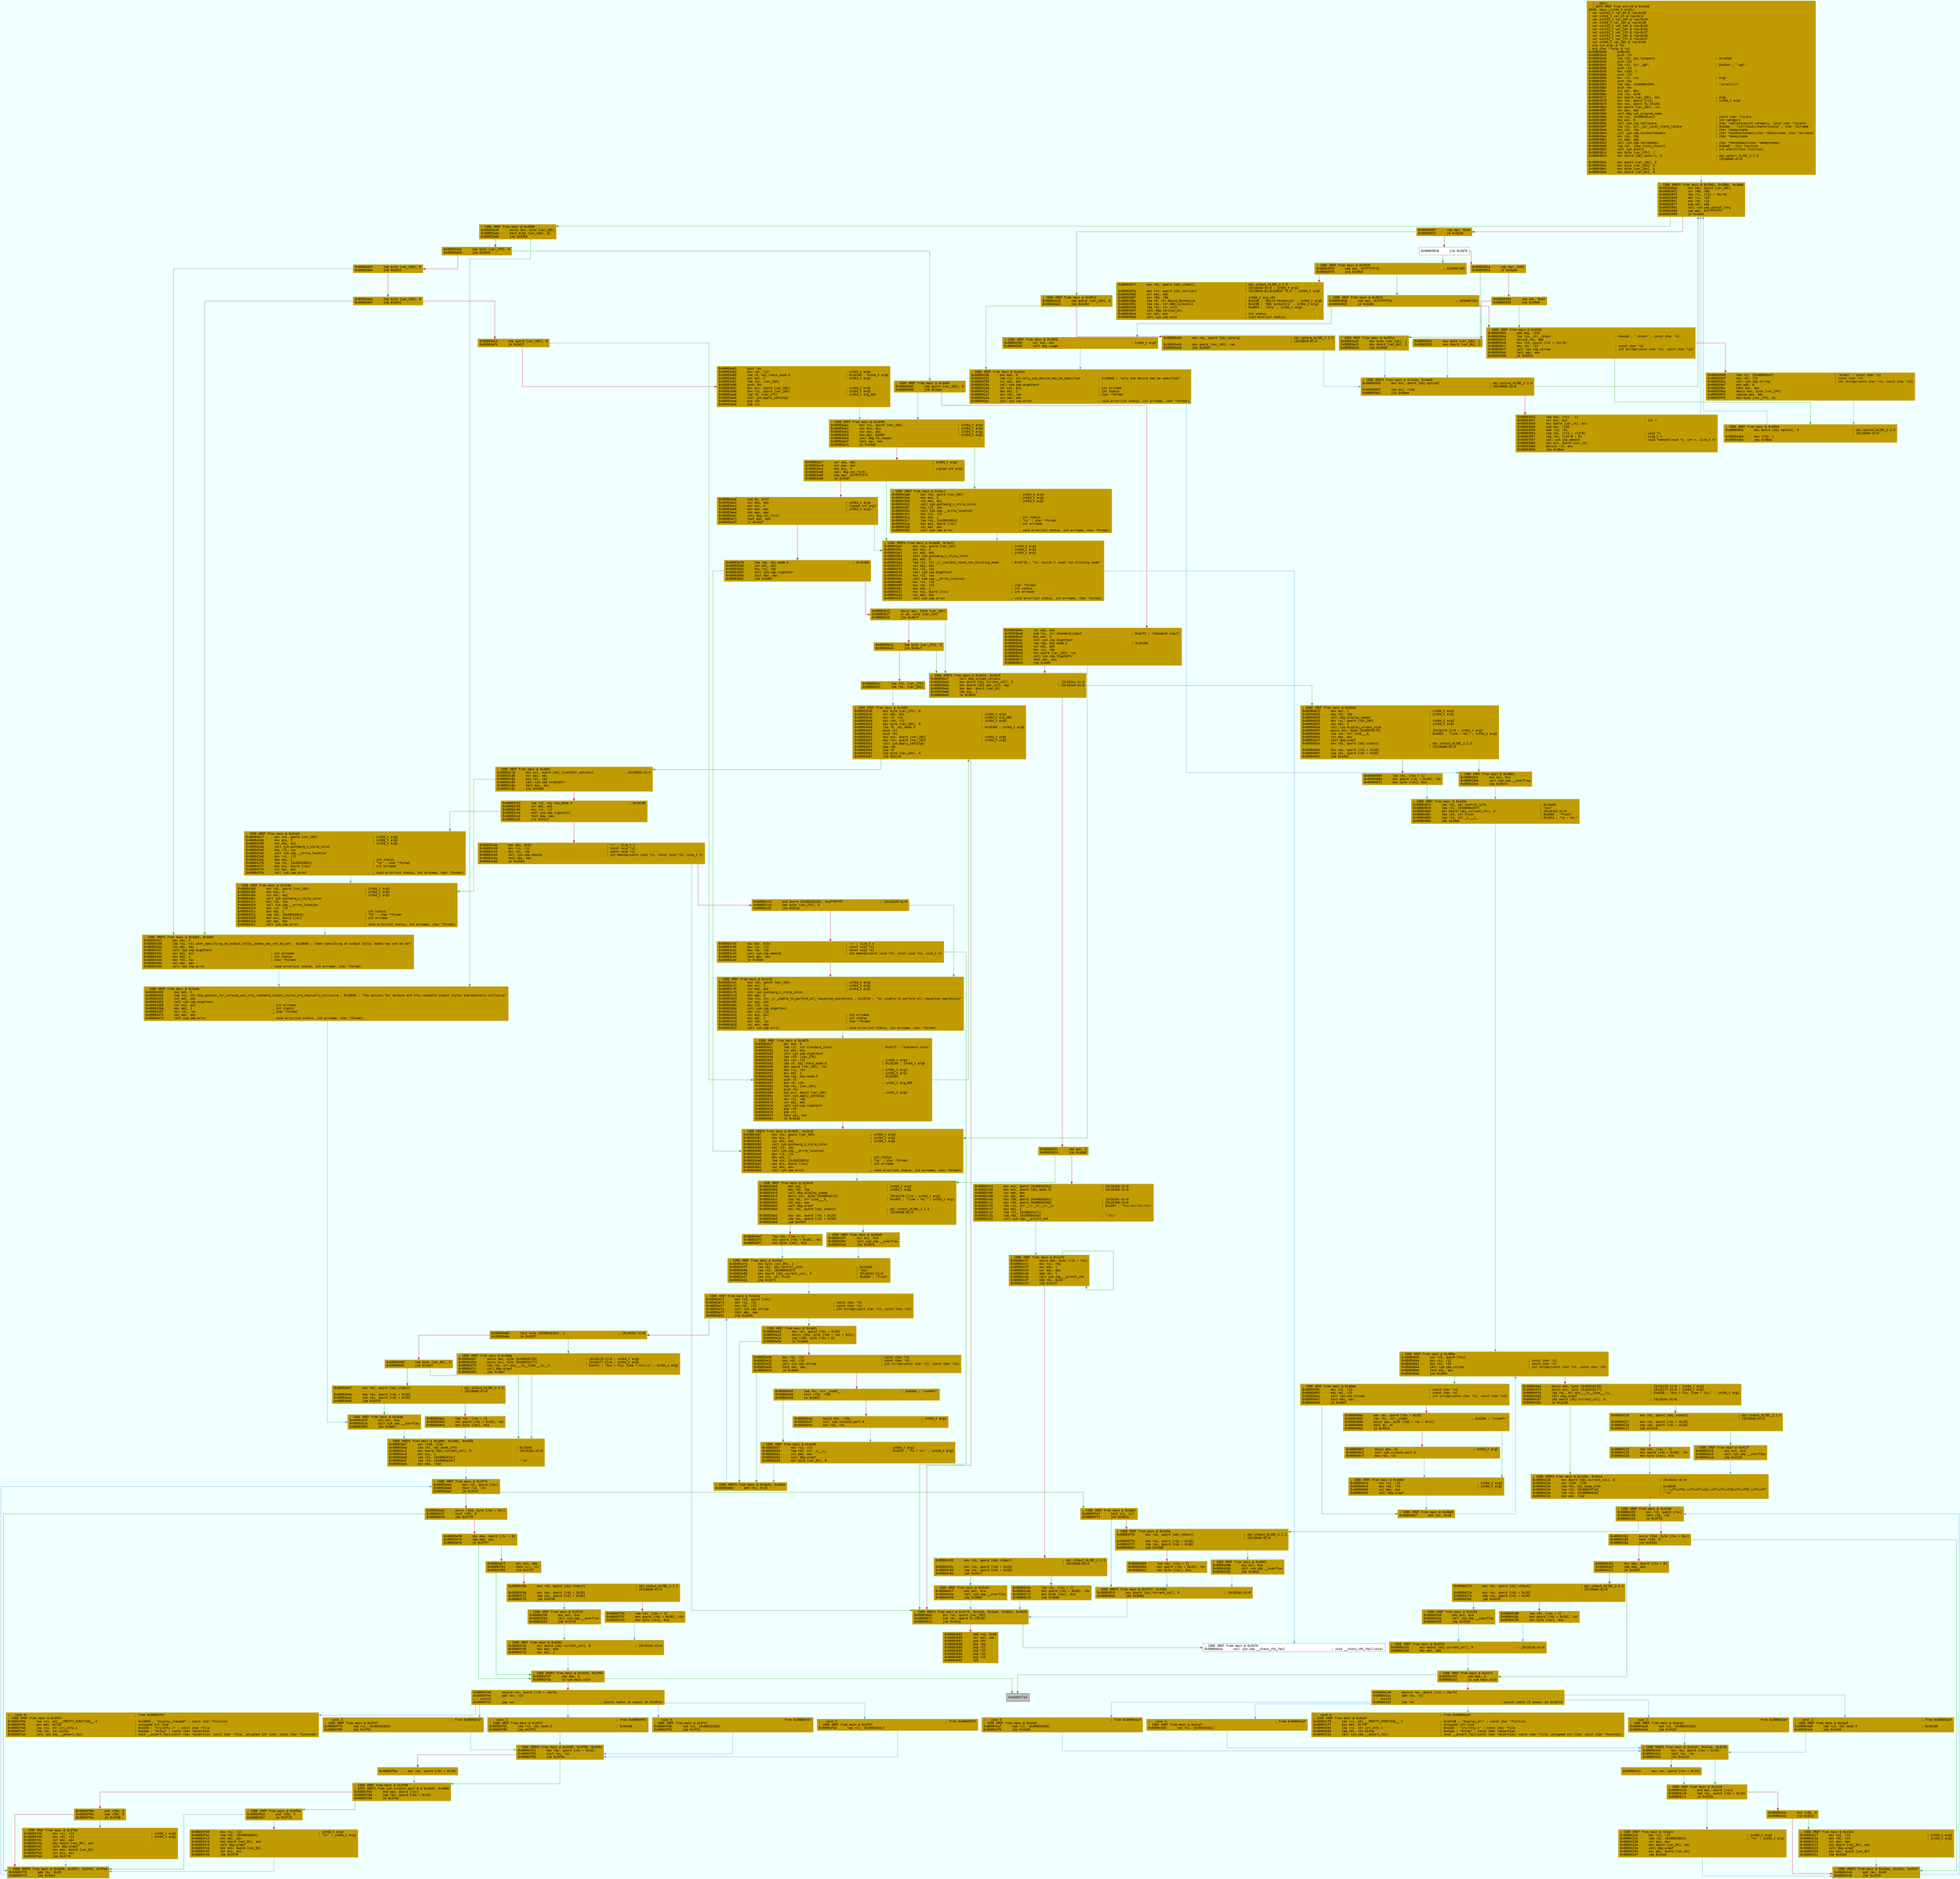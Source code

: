 digraph code {
	graph [bgcolor=azure fontsize=8 fontname="Courier" splines="ortho"];
	node [fillcolor=gray style=filled shape=box];
	edge [arrowhead="normal"];
	"0x00003840" [URL="main/0x00003840", fillcolor="#c19c00",color="#c19c00", fontname="Courier",label="  ;-- main:\l  ; DATA XREF from entry0 @ 0x4448\l3039: main (int64_t arg3);\l; var uint32_t var_8h @ rsp+0x18\l; var int64_t var_ch @ rsp+0x1c\l; var uint32_t var_10h @ rsp+0x20\l; var int64_t var_18h @ rsp+0x28\l; var uint32_t var_1dh @ rsp+0x2d\l; var uint32_t var_1eh @ rsp+0x2e\l; var uint32_t var_1fh @ rsp+0x2f\l; var uint32_t var_26h @ rsp+0x36\l; var uint32_t var_27h @ rsp+0x37\l; var int64_t var_28h @ rsp+0x38\l; arg int argc @ rdi\l; arg char **argv @ rsi\l0x00003840      endbr64\l0x00003844      push r15\l0x00003846      lea r15, obj.longopts                                  ; 0x14da0\l0x0000384d      push r14\l0x0000384f      lea r14, str._agF:                                     ; 0xe2ed ; \"-agF:\"\l0x00003856      push r13\l0x00003858      mov r13d, 1\l0x0000385e      push r12\l0x00003860      mov r12, rsi                                           ; argv\l0x00003863      push rbp\l0x00003864      lea rbp, [0x0000e194]                                  ; \"coreutils\"\l0x0000386b      push rbx\l0x0000386c      xor ebx, ebx\l0x0000386e      sub rsp, 0x38\l0x00003872      mov dword [var_18h], edi                               ; argc\l0x00003876      mov rdi, qword [rsi]                                   ; int64_t arg1\l0x00003879      mov rax, qword fs:[0x28]\l0x00003882      mov qword [var_28h], rax\l0x00003887      xor eax, eax\l0x00003889      call dbg.set_program_name\l0x0000388e      lea rsi, [0x00010ca1]                                  ; const char *locale\l0x00003895      mov edi, 6                                             ; int category\l0x0000389a      call sym.imp.setlocale                                 ; char *setlocale(int category, const char *locale)\l0x0000389f      lea rsi, str._usr_local_share_locale                   ; 0xe2be ; \"/usr/local/share/locale\" ; char *dirname\l0x000038a6      mov rdi, rbp                                           ; char *domainname\l0x000038a9      call sym.imp.bindtextdomain                            ; char *bindtextdomain(char *domainname, char *dirname)\l0x000038ae      mov rdi, rbp                                           ; char *domainname\l0x000038b1      xor ebp, ebp\l0x000038b3      call sym.imp.textdomain                                ; char *textdomain(char *domainname)\l0x000038b8      lea rdi, [dbg.close_stdout]                            ; 0x6be0 ; func function\l0x000038bf      call sym.atexit                                        ; int atexit(func function)\l0x000038c4      mov byte [var_1fh], 1\l0x000038c9      mov dword [obj.opterr], 0                              ; obj.opterr_GLIBC_2.2.5\l                                                                       ; [0x160d0:4]=0\l0x000038d3      mov qword [var_10h], 0\l0x000038dc      mov byte [var_1dh], 0\l0x000038e1      mov byte [var_1eh], 0\l0x000038e6      mov dword [var_8h], 0\l"]
	"0x000038ee" [URL="main/0x000038ee", fillcolor="#c19c00",color="#c19c00", fontname="Courier",label="; CODE XREFS from main @ 0x3942, 0x396b, 0x3a0a\l0x000038ee      mov edi, dword [var_18h]\l0x000038f2      xor r8d, r8d\l0x000038f5      lea rsi, [r12 + rbx*8]\l0x000038f9      mov rcx, r15\l0x000038fc      mov rdx, r14\l0x000038ff      sub edi, ebp\l0x00003901      call sym.imp.getopt_long\l0x00003906      cmp eax, 0xffffffff\l0x00003909      je 0x3a45\l"]
	"0x0000390f" [URL="main/0x0000390f", fillcolor="#c19c00",color="#c19c00", fontname="Courier",label="0x0000390f      cmp eax, 0x46\l0x00003912      je 0x3a28\l"]
	"0x00003918" [URL="main/0x00003918", fillcolor="white",color="#767676", fontname="Courier",label="0x00003918      jle 0x3970\l"]
	"0x0000391a" [URL="main/0x0000391a", fillcolor="#c19c00",color="#c19c00", fontname="Courier",label="0x0000391a      cmp eax, 0x61\l0x0000391d      je 0x3a10\l"]
	"0x00003923" [URL="main/0x00003923", fillcolor="#c19c00",color="#c19c00", fontname="Courier",label="0x00003923      cmp eax, 0x67\l0x00003926      jne 0x39bb\l"]
	"0x0000392c" [URL="main/0x0000392c", fillcolor="#c19c00",color="#c19c00", fontname="Courier",label="0x0000392c      mov byte [var_1dh], 1\l0x00003931      mov dword [var_8h], 2\l"]
	"0x00003939" [URL="main/0x00003939", fillcolor="#c19c00",color="#c19c00", fontname="Courier",label="; CODE XREFS from main @ 0x3a1d, 0x3a40\l0x00003939      mov ecx, dword [obj.optind]                            ; obj.optind_GLIBC_2.2.5\l                                                                       ; [0x160b0:4]=0\l0x0000393f      cmp ecx, r13d\l0x00003942      jle 0x38ee\l"]
	"0x00003944" [URL="main/0x00003944", fillcolor="#c19c00",color="#c19c00", fontname="Courier",label="0x00003944      lea eax, [rcx - 1]\l0x00003947      xor esi, esi                                           ; int c\l0x00003949      mov dword [var_ch], ecx\l0x0000394d      sub eax, r13d\l0x00003950      add r13, rbx\l0x00003953      lea rdi, [r12 + r13*8]                                 ; void *s\l0x00003957      lea rdx, [rax*8 + 8]                                   ; size_t n\l0x0000395f      call sym.imp.memset                                    ; void *memset(void *s, int c, size_t n)\l0x00003964      mov ecx, dword [var_ch]\l0x00003968      movsxd r13, ecx\l0x0000396b      jmp 0x38ee\l"]
	"0x00003970" [URL="main/0x00003970", fillcolor="#c19c00",color="#c19c00", fontname="Courier",label="; CODE XREF from main @ 0x3918\l0x00003970      cmp eax, 0xffffff7d                                    ; 4294967165\l0x00003975      jne 0x39b0\l"]
	"0x00003977" [URL="main/0x00003977", fillcolor="#c19c00",color="#c19c00", fontname="Courier",label="0x00003977      mov rdi, qword [obj.stdout]                            ; obj.stdout_GLIBC_2.2.5\l                                                                       ; [0x160a8:8]=0 ; int64_t arg1\l0x0000397e      mov rcx, qword [obj.Version]                           ; [0x16018:8]=0x10810 \"9.0\" ; int64_t arg5\l0x00003985      xor eax, eax\l0x00003987      xor r9d, r9d                                           ; int64_t arg_c0h\l0x0000398a      lea r8, str.David_MacKenzie                            ; 0xe2d6 ; \"David MacKenzie\" ; int64_t arg6\l0x00003991      lea rdx, str.GNU_coreutils                             ; 0xe190 ; \"GNU coreutils\" ; int64_t arg3\l0x00003998      lea rsi, str.stty                                      ; 0xe05d ; \"stty\" ; int64_t arg2\l0x0000399f      call dbg.version_etc\l0x000039a4      xor edi, edi                                           ; int status\l0x000039a6      call sym.imp.exit                                      ; void exit(int status)\l"]
	"0x000039b0" [URL="main/0x000039b0", fillcolor="#c19c00",color="#c19c00", fontname="Courier",label="; CODE XREF from main @ 0x3975\l0x000039b0      cmp eax, 0xffffff7e                                    ; 4294967166\l0x000039b5      je 0x4286\l"]
	"0x000039bb" [URL="main/0x000039bb", fillcolor="#c19c00",color="#c19c00", fontname="Courier",label="; CODE XREF from main @ 0x3926\l0x000039bb      add ebp, r13d\l0x000039be      lea rsi, str._drain                                    ; 0xe2e6 ; \"-drain\" ; const char *s2\l0x000039c5      movsxd rbx, ebp\l0x000039c8      mov r13, qword [r12 + rbx*8]\l0x000039cc      mov rdi, r13                                           ; const char *s1\l0x000039cf      call sym.imp.strcmp                                    ; int strcmp(const char *s1, const char *s2)\l0x000039d4      test eax, eax\l0x000039d6      je 0x39fa\l"]
	"0x000039d8" [URL="main/0x000039d8", fillcolor="#c19c00",color="#c19c00", fontname="Courier",label="0x000039d8      lea rsi, [0x0000e2e7]                                  ; \"drain\" ; const char *s2\l0x000039df      mov rdi, r13                                           ; const char *s1\l0x000039e2      call sym.imp.strcmp                                    ; int strcmp(const char *s1, const char *s2)\l0x000039e7      mov edx, 0\l0x000039ec      test eax, eax\l0x000039ee      movzx eax, byte [var_1fh]\l0x000039f3      cmovne eax, edx\l0x000039f6      mov byte [var_1fh], al\l"]
	"0x000039fa" [URL="main/0x000039fa", fillcolor="#c19c00",color="#c19c00", fontname="Courier",label="; CODE XREF from main @ 0x39d6\l0x000039fa      mov dword [obj.optind], 0                              ; obj.optind_GLIBC_2.2.5\l                                                                       ; [0x160b0:4]=0\l0x00003a04      mov r13d, 1\l0x00003a0a      jmp 0x38ee\l"]
	"0x00003a10" [URL="main/0x00003a10", fillcolor="#c19c00",color="#c19c00", fontname="Courier",label="; CODE XREF from main @ 0x391d\l0x00003a10      mov byte [var_1eh], 1\l0x00003a15      mov dword [var_8h], 1\l0x00003a1d      jmp 0x3939\l"]
	"0x00003a28" [URL="main/0x00003a28", fillcolor="#c19c00",color="#c19c00", fontname="Courier",label="; CODE XREF from main @ 0x3912\l0x00003a28      cmp qword [var_10h], 0\l0x00003a2e      jne 0x428d\l"]
	"0x00003a34" [URL="main/0x00003a34", fillcolor="#c19c00",color="#c19c00", fontname="Courier",label="0x00003a34      mov rax, qword [obj.optarg]                            ; obj.optarg_GLIBC_2.2.5\l                                                                       ; [0x160c0:8]=0\l0x00003a3b      mov qword [var_10h], rax\l0x00003a40      jmp 0x3939\l"]
	"0x00003a45" [URL="main/0x00003a45", fillcolor="#c19c00",color="#c19c00", fontname="Courier",label="; CODE XREF from main @ 0x3909\l0x00003a45      movzx ebx, byte [var_1dh]\l0x00003a4a      test byte [var_1eh], bl\l0x00003a4e      jne 0x4355\l"]
	"0x00003a54" [URL="main/0x00003a54", fillcolor="#c19c00",color="#c19c00", fontname="Courier",label="0x00003a54      cmp byte [var_1fh], 0\l0x00003a59      jne 0x3b92\l"]
	"0x00003a5f" [URL="main/0x00003a5f", fillcolor="#c19c00",color="#c19c00", fontname="Courier",label="0x00003a5f      cmp byte [var_1eh], 0\l0x00003a64      jne 0x4331\l"]
	"0x00003a6a" [URL="main/0x00003a6a", fillcolor="#c19c00",color="#c19c00", fontname="Courier",label="0x00003a6a      cmp byte [var_1dh], 0\l0x00003a6f      jne 0x4331\l"]
	"0x00003a75" [URL="main/0x00003a75", fillcolor="#c19c00",color="#c19c00", fontname="Courier",label="0x00003a75      cmp qword [var_10h], 0\l0x00003a7b      je 0x3d27\l"]
	"0x00003a81" [URL="main/0x00003a81", fillcolor="#c19c00",color="#c19c00", fontname="Courier",label="0x00003a81      push rax\l0x00003a82      mov rdx, r12                                           ; int64_t arg4\l0x00003a85      lea r8, obj.check_mode.6                               ; 0x161a0 ; int64_t arg6\l0x00003a8c      mov edi, 1                                             ; int64_t arg2\l0x00003a91      lea rbx, [var_26h]\l0x00003a96      push rbx\l0x00003a97      mov ecx, dword [var_18h]                               ; int64_t arg5\l0x00003a9b      mov rsi, qword [var_10h]                               ; int64_t arg3\l0x00003aa0      lea r9, [var_27h]                                      ; int64_t arg_b0h\l0x00003aa5      call sym.apply_settings\l0x00003aaa      pop rdx\l0x00003aab      pop rcx\l"]
	"0x00003aac" [URL="main/0x00003aac", fillcolor="#c19c00",color="#c19c00", fontname="Courier",label="; CODE XREF from main @ 0x3b98\l0x00003aac      mov rsi, qword [var_10h]                               ; int64_t arg2\l0x00003ab1      xor ecx, ecx                                           ; int64_t arg4\l0x00003ab3      xor edi, edi                                           ; int64_t arg1\l0x00003ab5      mov edx, 0x800                                         ; int64_t arg3\l0x00003aba      call dbg.fd_reopen\l0x00003abf      test eax, eax\l0x00003ac1      js 0x43a6\l"]
	"0x00003ac7" [URL="main/0x00003ac7", fillcolor="#c19c00",color="#c19c00", fontname="Courier",label="0x00003ac7      xor edi, edi                                           ; int64_t arg1\l0x00003ac9      xor eax, eax\l0x00003acb      mov esi, 3                                             ; signed int arg2\l0x00003ad0      call dbg.rpl_fcntl\l0x00003ad5      cmp eax, 0xffffffff\l0x00003ad8      je 0x43d7\l"]
	"0x00003ade" [URL="main/0x00003ade", fillcolor="#c19c00",color="#c19c00", fontname="Courier",label="0x00003ade      and ah, 0xf7\l0x00003ae1      xor edi, edi                                           ; int64_t arg1\l0x00003ae3      mov esi, 4                                             ; signed int arg2\l0x00003ae8      mov edx, eax                                           ; int64_t arg3\l0x00003aea      xor eax, eax\l0x00003aec      call dbg.rpl_fcntl\l0x00003af1      test eax, eax\l0x00003af3      js 0x43d7\l"]
	"0x00003af9" [URL="main/0x00003af9", fillcolor="#c19c00",color="#c19c00", fontname="Courier",label="0x00003af9      lea rbp, obj.mode.5                                    ; 0x16160\l0x00003b00      xor edi, edi\l0x00003b02      mov rsi, rbp\l0x00003b05      call sym.imp.tcgetattr\l0x00003b0a      test eax, eax\l0x00003b0c      jne 0x3d87\l"]
	"0x00003b12" [URL="main/0x00003b12", fillcolor="#c19c00",color="#c19c00", fontname="Courier",label="0x00003b12      movzx eax, byte [var_1eh]\l0x00003b17      or al, byte [var_1dh]\l0x00003b1b      jne 0x3bcf\l"]
	"0x00003b21" [URL="main/0x00003b21", fillcolor="#c19c00",color="#c19c00", fontname="Courier",label="0x00003b21      cmp byte [var_1fh], 0\l0x00003b26      jne 0x3bcf\l"]
	"0x00003b2c" [URL="main/0x00003b2c", fillcolor="#c19c00",color="#c19c00", fontname="Courier",label="0x00003b2c      lea r13, [var_27h]\l0x00003b31      lea rbx, [var_26h]\l"]
	"0x00003b36" [URL="main/0x00003b36", fillcolor="#c19c00",color="#c19c00", fontname="Courier",label="; CODE XREF from main @ 0x3d81\l0x00003b36      mov byte [var_27h], 0\l0x00003b3b      xor edi, edi                                           ; int64_t arg2\l0x00003b3d      mov r9, r13                                            ; int64_t arg_b0h\l0x00003b40      mov rdx, r12                                           ; int64_t arg4\l0x00003b43      mov byte [var_26h], 0\l0x00003b48      lea r8, obj.mode.5                                     ; 0x16160 ; int64_t arg6\l0x00003b4f      push rsi\l0x00003b50      push rbx\l0x00003b51      mov ecx, dword [var_18h]                               ; int64_t arg5\l0x00003b55      mov rsi, qword [var_10h]                               ; int64_t arg3\l0x00003b5a      call sym.apply_settings\l0x00003b5f      pop rdi\l0x00003b60      pop r8\l0x00003b62      cmp byte [var_26h], 0\l0x00003b67      jne 0x3c7a\l"]
	"0x00003b6d" [URL="main/0x00003b6d", fillcolor="#c19c00",color="#c19c00", fontname="Courier",label="; CODE XREFS from main @ 0x3c75, 0x3cbd, 0x3ce6, 0x401e, 0x4429\l0x00003b6d      mov rax, qword [var_28h]\l0x00003b72      sub rax, qword fs:[0x28]\l0x00003b7b      jne 0x441a\l"]
	"0x00003b81" [URL="main/0x00003b81", fillcolor="#c19c00",color="#c19c00", fontname="Courier",label="0x00003b81      add rsp, 0x38\l0x00003b85      xor eax, eax\l0x00003b87      pop rbx\l0x00003b88      pop rbp\l0x00003b89      pop r12\l0x00003b8b      pop r13\l0x00003b8d      pop r14\l0x00003b8f      pop r15\l0x00003b91      ret\l"]
	"0x00003b92" [URL="main/0x00003b92", fillcolor="#c19c00",color="#c19c00", fontname="Courier",label="; CODE XREF from main @ 0x3a59\l0x00003b92      cmp qword [var_10h], 0\l0x00003b98      jne 0x3aac\l"]
	"0x00003b9e" [URL="main/0x00003b9e", fillcolor="#c19c00",color="#c19c00", fontname="Courier",label="0x00003b9e      xor edi, edi\l0x00003ba0      lea rsi, str.standard_input                            ; 0xe2f3 ; \"standard input\"\l0x00003ba7      mov edx, 5\l0x00003bac      call sym.imp.dcgettext\l0x00003bb1      lea rbp, obj.mode.5                                    ; 0x16160\l0x00003bb8      xor edi, edi\l0x00003bba      mov rsi, rbp\l0x00003bbd      mov qword [var_10h], rax\l0x00003bc2      call sym.imp.tcgetattr\l0x00003bc7      test eax, eax\l0x00003bc9      jne 0x3d87\l"]
	"0x00003bcf" [URL="main/0x00003bcf", fillcolor="#c19c00",color="#c19c00", fontname="Courier",label="; CODE XREFS from main @ 0x3b1b, 0x3b26\l0x00003bcf      call dbg.screen_columns\l0x00003bd4      mov dword [obj.current_col], 0                         ; [0x161dc:4]=0\l0x00003bde      mov dword [obj.max_col], eax                           ; [0x161e0:4]=0\l0x00003be4      mov eax, dword [var_8h]\l0x00003be8      cmp eax, 1\l0x00003beb      je 0x4023\l"]
	"0x00003bf1" [URL="main/0x00003bf1", fillcolor="#c19c00",color="#c19c00", fontname="Courier",label="0x00003bf1      cmp eax, 2\l0x00003bf4      jne 0x3db8\l"]
	"0x00003bfa" [URL="main/0x00003bfa", fillcolor="#c19c00",color="#c19c00", fontname="Courier",label="0x00003bfa      mov ecx, dword [0x00016164]                            ; [0x16164:4]=0\l0x00003c00      mov edx, dword [obj.mode.5]                            ; [0x16160:4]=0\l0x00003c06      xor eax, eax\l0x00003c08      xor ebx, ebx\l0x00003c0a      mov r9d, dword [0x0001616c]                            ; [0x1616c:4]=0\l0x00003c11      mov r8d, dword [0x00016168]                            ; [0x16168:4]=0\l0x00003c18      lea rsi, str._lx:_lx:_lx:_lx                           ; 0xe34f ; \"%lx:%lx:%lx:%lx\"\l0x00003c1f      mov edi, 1\l0x00003c24      lea r12, [0x00016171]\l0x00003c2b      lea rbp, [0x0000e35a]                                  ; \":%lx\"\l0x00003c32      call sym.imp.__printf_chk\l"]
	"0x00003c37" [URL="main/0x00003c37", fillcolor="#c19c00",color="#c19c00", fontname="Courier",label="; CODE XREF from main @ 0x3c53\l0x00003c37      movzx edx, byte [r12 + rbx]\l0x00003c3c      mov rsi, rbp\l0x00003c3f      mov edi, 1\l0x00003c44      xor eax, eax\l0x00003c46      add rbx, 1\l0x00003c4a      call sym.imp.__printf_chk\l0x00003c4f      cmp rbx, 0x20\l0x00003c53      jne 0x3c37\l"]
	"0x00003c55" [URL="main/0x00003c55", fillcolor="#c19c00",color="#c19c00", fontname="Courier",label="0x00003c55      mov rdi, qword [obj.stdout]                            ; obj.stdout_GLIBC_2.2.5\l                                                                       ; [0x160a8:8]=0\l0x00003c5c      mov rax, qword [rdi + 0x28]\l0x00003c60      cmp rax, qword [rdi + 0x30]\l0x00003c64      jae 0x441f\l"]
	"0x00003c6a" [URL="main/0x00003c6a", fillcolor="#c19c00",color="#c19c00", fontname="Courier",label="0x00003c6a      lea rdx, [rax + 1]\l0x00003c6e      mov qword [rdi + 0x28], rdx\l0x00003c72      mov byte [rax], 0xa\l0x00003c75      jmp 0x3b6d\l"]
	"0x00003c7a" [URL="main/0x00003c7a", fillcolor="#c19c00",color="#c19c00", fontname="Courier",label="; CODE XREF from main @ 0x3b67\l0x00003c7a      mov esi, dword [obj.tcsetattr_options]                 ; [0x16010:4]=1\l0x00003c80      xor edi, edi\l0x00003c82      mov rdx, rbp\l0x00003c85      call sym.imp.tcsetattr\l0x00003c8a      test eax, eax\l0x00003c8c      jne 0x4300\l"]
	"0x00003c92" [URL="main/0x00003c92", fillcolor="#c19c00",color="#c19c00", fontname="Courier",label="0x00003c92      lea r12, obj.new_mode.4                                ; 0x16120\l0x00003c99      xor edi, edi\l0x00003c9b      mov rsi, r12\l0x00003c9e      call sym.imp.tcgetattr\l0x00003ca3      test eax, eax\l0x00003ca5      jne 0x42cf\l"]
	"0x00003cab" [URL="main/0x00003cab", fillcolor="#c19c00",color="#c19c00", fontname="Courier",label="0x00003cab      mov edx, 0x3c                                          ; '<' ; size_t n\l0x00003cb0      mov rsi, r12                                           ; const void *s2\l0x00003cb3      mov rdi, rbp                                           ; const void *s1\l0x00003cb6      call sym.imp.memcmp                                    ; int memcmp(const void *s1, const void *s2, size_t n)\l0x00003cbb      test eax, eax\l0x00003cbd      je 0x3b6d\l"]
	"0x00003cc3" [URL="main/0x00003cc3", fillcolor="#c19c00",color="#c19c00", fontname="Courier",label="0x00003cc3      and dword [0x00016128], 0xeff0ffff                     ; [0x16128:4]=0\l0x00003ccd      cmp byte [var_27h], 0\l0x00003cd2      jne 0x3cec\l"]
	"0x00003cd4" [URL="main/0x00003cd4", fillcolor="#c19c00",color="#c19c00", fontname="Courier",label="0x00003cd4      mov edx, 0x3c                                          ; '<' ; size_t n\l0x00003cd9      mov rsi, r12                                           ; const void *s2\l0x00003cdc      mov rdi, rbp                                           ; const void *s1\l0x00003cdf      call sym.imp.memcmp                                    ; int memcmp(const void *s1, const void *s2, size_t n)\l0x00003ce4      test eax, eax\l0x00003ce6      je 0x3b6d\l"]
	"0x00003cec" [URL="main/0x00003cec", fillcolor="#c19c00",color="#c19c00", fontname="Courier",label="; CODE XREF from main @ 0x3cd2\l0x00003cec      mov rdx, qword [var_10h]                               ; int64_t arg3\l0x00003cf1      mov esi, 3                                             ; int64_t arg2\l0x00003cf6      xor edi, edi                                           ; int64_t arg1\l0x00003cf8      call sym.quotearg_n_style_colon\l0x00003cfd      mov edx, 5\l0x00003d02      lea rsi, str._s:_unable_to_perform_all_requested_operations ; 0x10740 ; \"%s: unable to perform all requested operations\"\l0x00003d09      xor edi, edi\l0x00003d0b      mov r12, rax\l0x00003d0e      call sym.imp.dcgettext\l0x00003d13      mov rcx, r12\l0x00003d16      xor esi, esi                                           ; int errname\l0x00003d18      mov edi, 1                                             ; int status\l0x00003d1d      mov rdx, rax                                           ; char *format\l0x00003d20      xor eax, eax\l0x00003d22      call sym.imp.error                                     ; void error(int status, int errname, char *format)\l"]
	"0x00003d27" [URL="main/0x00003d27", fillcolor="#c19c00",color="#c19c00", fontname="Courier",label="; CODE XREF from main @ 0x3a7b\l0x00003d27      mov edx, 5\l0x00003d2c      lea rsi, str.standard_input                            ; 0xe2f3 ; \"standard input\"\l0x00003d33      xor edi, edi\l0x00003d35      call sym.imp.dcgettext\l0x00003d3a      lea r13, [var_27h]\l0x00003d3f      mov rdx, r12                                           ; int64_t arg4\l0x00003d42      lea r8, obj.check_mode.6                               ; 0x161a0 ; int64_t arg6\l0x00003d49      mov qword [var_10h], rax\l0x00003d4e      mov rsi, rax                                           ; int64_t arg3\l0x00003d51      mov edi, 1                                             ; int64_t arg2\l0x00003d56      lea rbp, obj.mode.5                                    ; 0x16160\l0x00003d5d      push r9\l0x00003d5f      mov r9, r13                                            ; int64_t arg_b0h\l0x00003d62      lea rbx, [var_26h]\l0x00003d67      push rbx\l0x00003d68      mov ecx, dword [var_18h]                               ; int64_t arg5\l0x00003d6c      call sym.apply_settings\l0x00003d71      mov rsi, rbp\l0x00003d74      xor edi, edi\l0x00003d76      call sym.imp.tcgetattr\l0x00003d7b      pop r10\l0x00003d7d      pop r11\l0x00003d7f      test eax, eax\l0x00003d81      je 0x3b36\l"]
	"0x00003d87" [URL="main/0x00003d87", fillcolor="#c19c00",color="#c19c00", fontname="Courier",label="; CODE XREFS from main @ 0x3b0c, 0x3bc9\l0x00003d87      mov rdx, qword [var_10h]                               ; int64_t arg3\l0x00003d8c      mov esi, 3                                             ; int64_t arg2\l0x00003d91      xor edi, edi                                           ; int64_t arg1\l0x00003d93      call sym.quotearg_n_style_colon\l0x00003d98      mov r12, rax\l0x00003d9b      call sym.imp.__errno_location\l0x00003da0      mov rcx, r12\l0x00003da3      mov edi, 1                                             ; int status\l0x00003da8      lea rdx, [0x00010824]                                  ; \"%s\" ; char *format\l0x00003daf      mov esi, dword [rax]                                   ; int errname\l0x00003db1      xor eax, eax\l0x00003db3      call sym.imp.error                                     ; void error(int status, int errname, char *format)\l"]
	"0x00003db8" [URL="main/0x00003db8", fillcolor="#c19c00",color="#c19c00", fontname="Courier",label="; CODE XREF from main @ 0x3bf4\l0x00003db8      mov esi, 1                                             ; int64_t arg2\l0x00003dbd      mov rdi, rbp                                           ; int64_t arg1\l0x00003dc0      call dbg.display_speed\l0x00003dc5      movzx esi, byte [0x00016170]                           ; [0x16170:1]=0 ; int64_t arg2\l0x00003dcc      lea rdi, str.line___d_                                 ; 0xe302 ; \"line = %d;\" ; int64_t arg1\l0x00003dd3      xor eax, eax\l0x00003dd5      call dbg.wrapf\l0x00003dda      mov rdi, qword [obj.stdout]                            ; obj.stdout_GLIBC_2.2.5\l                                                                       ; [0x160a8:8]=0\l0x00003de1      mov rax, qword [rdi + 0x28]\l0x00003de5      cmp rax, qword [rdi + 0x30]\l0x00003de9      jae 0x4397\l"]
	"0x00003def" [URL="main/0x00003def", fillcolor="#c19c00",color="#c19c00", fontname="Courier",label="0x00003def      lea rdx, [rax + 1]\l0x00003df3      mov qword [rdi + 0x28], rdx\l0x00003df7      mov byte [rax], 0xa\l"]
	"0x00003dfa" [URL="main/0x00003dfa", fillcolor="#c19c00",color="#c19c00", fontname="Courier",label="; CODE XREF from main @ 0x43a1\l0x00003dfa      mov byte [var_8h], 1\l0x00003dff      lea rbx, obj.control_info                              ; 0x14e60\l0x00003e06      lea r12, [0x0000e25f]                                  ; \"min\"\l0x00003e0d      mov dword [obj.current_col], 0                         ; [0x161dc:4]=0\l0x00003e17      lea r14, str.flush                                     ; 0xe30d ; \"flush\"\l0x00003e1e      jmp 0x3e71\l"]
	"0x00003e20" [URL="main/0x00003e20", fillcolor="#c19c00",color="#c19c00", fontname="Courier",label="; CODE XREF from main @ 0x3e81\l0x00003e20      mov rax, qword [rbx + 0x10]\l0x00003e24      movzx r15d, byte [rbp + rax + 0x11]\l0x00003e2a      cmp r15b, byte [rbx + 8]\l0x00003e2e      je 0x3e6d\l"]
	"0x00003e30" [URL="main/0x00003e30", fillcolor="#c19c00",color="#c19c00", fontname="Courier",label="0x00003e30      mov rsi, r14                                           ; const char *s2\l0x00003e33      mov rdi, r13                                           ; const char *s1\l0x00003e36      call sym.imp.strcmp                                    ; int strcmp(const char *s1, const char *s2)\l0x00003e3b      test eax, eax\l0x00003e3d      je 0x3e6d\l"]
	"0x00003e3f" [URL="main/0x00003e3f", fillcolor="#c19c00",color="#c19c00", fontname="Courier",label="0x00003e3f      lea rdx, str._undef_                                   ; 0xe2b6 ; \"<undef>\"\l0x00003e46      test r15b, r15b\l0x00003e49      je 0x3e57\l"]
	"0x00003e4b" [URL="main/0x00003e4b", fillcolor="#c19c00",color="#c19c00", fontname="Courier",label="0x00003e4b      movzx edi, r15b                                        ; int64_t arg1\l0x00003e4f      call sym.visible.part.0\l0x00003e54      mov rdx, rax\l"]
	"0x00003e57" [URL="main/0x00003e57", fillcolor="#c19c00",color="#c19c00", fontname="Courier",label="; CODE XREF from main @ 0x3e49\l0x00003e57      mov rsi, r13                                           ; int64_t arg2\l0x00003e5a      lea rdi, str._s___s_                                   ; 0xe313 ; \"%s = %s;\" ; int64_t arg1\l0x00003e61      xor eax, eax\l0x00003e63      call dbg.wrapf\l0x00003e68      mov byte [var_8h], 0\l"]
	"0x00003e6d" [URL="main/0x00003e6d", fillcolor="#c19c00",color="#c19c00", fontname="Courier",label="; CODE XREFS from main @ 0x3e2e, 0x3e3d\l0x00003e6d      add rbx, 0x18\l"]
	"0x00003e71" [URL="main/0x00003e71", fillcolor="#c19c00",color="#c19c00", fontname="Courier",label="; CODE XREF from main @ 0x3e1e\l0x00003e71      mov r13, qword [rbx]\l0x00003e74      mov rsi, r12                                           ; const char *s2\l0x00003e77      mov rdi, r13                                           ; const char *s1\l0x00003e7a      call sym.imp.strcmp                                    ; int strcmp(const char *s1, const char *s2)\l0x00003e7f      test eax, eax\l0x00003e81      jne 0x3e20\l"]
	"0x00003e83" [URL="main/0x00003e83", fillcolor="#c19c00",color="#c19c00", fontname="Courier",label="0x00003e83      test byte [0x0001616c], 2                              ; [0x1616c:1]=0\l0x00003e8a      je 0x4267\l"]
	"0x00003e90" [URL="main/0x00003e90", fillcolor="#c19c00",color="#c19c00", fontname="Courier",label="0x00003e90      cmp byte [var_8h], 0\l0x00003e95      jne 0x3eb7\l"]
	"0x00003e97" [URL="main/0x00003e97", fillcolor="#c19c00",color="#c19c00", fontname="Courier",label="0x00003e97      mov rdi, qword [obj.stdout]                            ; obj.stdout_GLIBC_2.2.5\l                                                                       ; [0x160a8:8]=0\l0x00003e9e      mov rax, qword [rdi + 0x28]\l0x00003ea2      cmp rax, qword [rdi + 0x30]\l0x00003ea6      jae 0x4379\l"]
	"0x00003eac" [URL="main/0x00003eac", fillcolor="#c19c00",color="#c19c00", fontname="Courier",label="0x00003eac      lea rdx, [rax + 1]\l0x00003eb0      mov qword [rdi + 0x28], rdx\l0x00003eb4      mov byte [rax], 0xa\l"]
	"0x00003eb7" [URL="main/0x00003eb7", fillcolor="#c19c00",color="#c19c00", fontname="Courier",label="; CODE XREFS from main @ 0x3e95, 0x4281, 0x4383\l0x00003eb7      xor r13d, r13d\l0x00003eba      lea rbx, obj.mode_info                                 ; 0x15040\l0x00003ec1      mov dword [obj.current_col], 0                         ; [0x161dc:4]=0\l0x00003ecb      mov esi, 1\l0x00003ed0      lea r12, [0x000107ac]\l0x00003ed7      lea r14, [0x0000e334]                                  ; \"-%s\"\l0x00003ede      mov edx, r13d\l"]
	"0x00003ee1" [URL="main/0x00003ee1", fillcolor="#c19c00",color="#c19c00", fontname="Courier",label="; CODE XREF from main @ 0x3f74\l0x00003ee1      mov r13, qword [rbx]\l0x00003ee4      test r13, r13\l0x00003ee7      je 0x3fef\l"]
	"0x00003eed" [URL="main/0x00003eed", fillcolor="#c19c00",color="#c19c00", fontname="Courier",label="0x00003eed      movzx r15d, byte [rbx + 0xc]\l0x00003ef2      test r15b, 8\l0x00003ef6      jne 0x3f70\l"]
	"0x00003ef8" [URL="main/0x00003ef8", fillcolor="#c19c00",color="#c19c00", fontname="Courier",label="0x00003ef8      mov ebp, dword [rbx + 8]\l0x00003efb      cmp ebp, edx\l0x00003efd      je 0x3f37\l"]
	"0x00003eff" [URL="main/0x00003eff", fillcolor="#c19c00",color="#c19c00", fontname="Courier",label="0x00003eff      mov edx, ebp\l0x00003f01      test sil, sil\l0x00003f04      jne 0x3f37\l"]
	"0x00003f06" [URL="main/0x00003f06", fillcolor="#c19c00",color="#c19c00", fontname="Courier",label="0x00003f06      mov rdi, qword [obj.stdout]                            ; obj.stdout_GLIBC_2.2.5\l                                                                       ; [0x160a8:8]=0\l0x00003f0d      mov rax, qword [rdi + 0x28]\l0x00003f11      cmp rax, qword [rdi + 0x30]\l0x00003f15      jae 0x4258\l"]
	"0x00003f1b" [URL="main/0x00003f1b", fillcolor="#c19c00",color="#c19c00", fontname="Courier",label="0x00003f1b      lea rdx, [rax + 1]\l0x00003f1f      mov qword [rdi + 0x28], rdx\l0x00003f23      mov byte [rax], 0xa\l"]
	"0x00003f26" [URL="main/0x00003f26", fillcolor="#c19c00",color="#c19c00", fontname="Courier",label="; CODE XREF from main @ 0x4262\l0x00003f26      mov dword [obj.current_col], 0                         ; [0x161dc:4]=0\l0x00003f30      mov edx, ebp\l0x00003f32      mov esi, 1\l"]
	"0x00003f37" [URL="main/0x00003f37", fillcolor="#c19c00",color="#c19c00", fontname="Courier",label="; CODE XREFS from main @ 0x3efd, 0x3f04\l0x00003f37      cmp ebp, 4\l0x00003f3a      ja sym.main.cold\l"]
	"0x00003f40" [URL="main/0x00003f40", fillcolor="#c19c00",color="#c19c00", fontname="Courier",label="0x00003f40      movsxd rax, dword [r12 + rbp*4]\l0x00003f44      add rax, r12\l;-- switch\l0x00003f47      jmp rax                                                ; switch table (5 cases) at 0x107ac\l"]
	"0x00003f4a" [URL="main/0x00003f4a", fillcolor="#c19c00",color="#c19c00", fontname="Courier",label=";-- case 3:                                                            ; from 0x00003f47\l; CODE XREF from main @ 0x3f47\l0x00003f4a      lea rcx, [0x0001616c]\l"]
	"0x00003f51" [URL="main/0x00003f51", fillcolor="#c19c00",color="#c19c00", fontname="Courier",label="; CODE XREFS from main @ 0x3f80, 0x3f89, 0x3f92\l0x00003f51      mov rax, qword [rbx + 0x18]\l0x00003f55      test rax, rax\l0x00003f58      jne 0x3f5e\l"]
	"0x00003f5a" [URL="main/0x00003f5a", fillcolor="#c19c00",color="#c19c00", fontname="Courier",label="0x00003f5a      mov rax, qword [rbx + 0x10]\l"]
	"0x00003f5e" [URL="main/0x00003f5e", fillcolor="#c19c00",color="#c19c00", fontname="Courier",label="; CODE XREF from main @ 0x3f58\l; DATA XREFS from sym.visible.part.0 @ 0x4828, 0x4860\l0x00003f5e      and eax, dword [rcx]\l0x00003f60      cmp rax, qword [rbx + 0x10]\l0x00003f64      je 0x3fb3\l"]
	"0x00003f66" [URL="main/0x00003f66", fillcolor="#c19c00",color="#c19c00", fontname="Courier",label="0x00003f66      and r15d, 5\l0x00003f6a      cmp r15b, 5\l0x00003f6e      je 0x3fd6\l"]
	"0x00003f70" [URL="main/0x00003f70", fillcolor="#c19c00",color="#c19c00", fontname="Courier",label="; CODE XREFS from main @ 0x3ef6, 0x3fb7, 0x3fd4, 0x3fed\l0x00003f70      add rbx, 0x20\l0x00003f74      jmp 0x3ee1\l"]
	"0x00003f79" [URL="main/0x00003f79", fillcolor="#c19c00",color="#c19c00", fontname="Courier",label=";-- case 2:                                                            ; from 0x00003f47\l; CODE XREF from main @ 0x3f47\l0x00003f79      lea rcx, [0x00016164]\l0x00003f80      jmp 0x3f51\l"]
	"0x00003f82" [URL="main/0x00003f82", fillcolor="#c19c00",color="#c19c00", fontname="Courier",label=";-- case 1:                                                            ; from 0x00003f47\l; CODE XREF from main @ 0x3f47\l0x00003f82      lea rcx, obj.mode.5                                    ; 0x16160\l0x00003f89      jmp 0x3f51\l"]
	"0x00003f8b" [URL="main/0x00003f8b", fillcolor="#c19c00",color="#c19c00", fontname="Courier",label=";-- case 0:                                                            ; from 0x00003f47\l; CODE XREF from main @ 0x3f47\l0x00003f8b      lea rcx, [0x00016168]\l0x00003f92      jmp 0x3f51\l"]
	"0x00003f94" [URL="main/0x00003f94", fillcolor="#c19c00",color="#c19c00", fontname="Courier",label=";-- case 4:                                                            ; from 0x00003f47\l; CODE XREF from main @ 0x3f47\l0x00003f94      lea rcx, obj.__PRETTY_FUNCTION__.3                     ; 0x10800 ; \"display_changed\" ; const char *function\l0x00003f9b      mov edx, 0x7a2                                         ; unsigned int line\l0x00003fa0      lea rsi, str.src_stty.c                                ; 0xe1e3 ; \"src/stty.c\" ; const char *file\l0x00003fa7      lea rdi, str.bitsp                                     ; 0xe1ee ; \"bitsp\" ; const char *assertion\l0x00003fae      call sym.imp.__assert_fail                             ; void __assert_fail(const char *assertion, const char *file, unsigned int line, const char *function)\l"]
	"0x00003fb3" [URL="main/0x00003fb3", fillcolor="#c19c00",color="#c19c00", fontname="Courier",label="; CODE XREF from main @ 0x3f64\l0x00003fb3      and r15b, 2\l0x00003fb7      je 0x3f70\l"]
	"0x00003fb9" [URL="main/0x00003fb9", fillcolor="#c19c00",color="#c19c00", fontname="Courier",label="0x00003fb9      mov rsi, r13                                           ; int64_t arg2\l0x00003fbc      lea rdi, [0x00010824]                                  ; \"%s\" ; int64_t arg1\l0x00003fc3      xor eax, eax\l0x00003fc5      mov dword [var_8h], edx\l0x00003fc9      call dbg.wrapf\l0x00003fce      mov edx, dword [var_8h]\l0x00003fd2      xor esi, esi\l0x00003fd4      jmp 0x3f70\l"]
	"0x00003fd6" [URL="main/0x00003fd6", fillcolor="#c19c00",color="#c19c00", fontname="Courier",label="; CODE XREF from main @ 0x3f6e\l0x00003fd6      mov rsi, r13                                           ; int64_t arg2\l0x00003fd9      mov rdi, r14                                           ; int64_t arg1\l0x00003fdc      xor eax, eax\l0x00003fde      mov dword [var_8h], edx\l0x00003fe2      call dbg.wrapf\l0x00003fe7      mov edx, dword [var_8h]\l0x00003feb      xor esi, esi\l0x00003fed      jmp 0x3f70\l"]
	"0x00003fef" [URL="main/0x00003fef", fillcolor="#c19c00",color="#c19c00", fontname="Courier",label="; CODE XREF from main @ 0x3ee7\l0x00003fef      test sil, sil\l0x00003ff2      jne 0x4014\l"]
	"0x00003ff4" [URL="main/0x00003ff4", fillcolor="#c19c00",color="#c19c00", fontname="Courier",label="; CODE XREF from main @ 0x415b\l0x00003ff4      mov rdi, qword [obj.stdout]                            ; obj.stdout_GLIBC_2.2.5\l                                                                       ; [0x160a8:8]=0\l0x00003ffb      mov rax, qword [rdi + 0x28]\l0x00003fff      cmp rax, qword [rdi + 0x30]\l0x00004003      jae 0x4388\l"]
	"0x00004009" [URL="main/0x00004009", fillcolor="#c19c00",color="#c19c00", fontname="Courier",label="0x00004009      lea rdx, [rax + 1]\l0x0000400d      mov qword [rdi + 0x28], rdx\l0x00004011      mov byte [rax], 0xa\l"]
	"0x00004014" [URL="main/0x00004014", fillcolor="#c19c00",color="#c19c00", fontname="Courier",label="; CODE XREFS from main @ 0x3ff2, 0x4392\l0x00004014      mov dword [obj.current_col], 0                         ; [0x161dc:4]=0\l0x0000401e      jmp 0x3b6d\l"]
	"0x00004023" [URL="main/0x00004023", fillcolor="#c19c00",color="#c19c00", fontname="Courier",label="; CODE XREF from main @ 0x3beb\l0x00004023      mov esi, 1                                             ; int64_t arg2\l0x00004028      mov rdi, rbp                                           ; int64_t arg1\l0x0000402b      call dbg.display_speed\l0x00004030      mov rsi, qword [var_10h]                               ; int64_t arg2\l0x00004035      mov edi, 1                                             ; int64_t arg1\l0x0000403a      call sym.display_window_size\l0x0000403f      movzx esi, byte [0x00016170]                           ; [0x16170:1]=0 ; int64_t arg2\l0x00004046      lea rdi, str.line___d_                                 ; 0xe302 ; \"line = %d;\" ; int64_t arg1\l0x0000404d      xor eax, eax\l0x0000404f      call dbg.wrapf\l0x00004054      mov rdi, qword [obj.stdout]                            ; obj.stdout_GLIBC_2.2.5\l                                                                       ; [0x160a8:8]=0\l0x0000405b      mov rax, qword [rdi + 0x28]\l0x0000405f      cmp rax, qword [rdi + 0x30]\l0x00004063      jae 0x42b1\l"]
	"0x00004069" [URL="main/0x00004069", fillcolor="#c19c00",color="#c19c00", fontname="Courier",label="0x00004069      lea rdx, [rax + 1]\l0x0000406d      mov qword [rdi + 0x28], rdx\l0x00004071      mov byte [rax], 0xa\l"]
	"0x00004074" [URL="main/0x00004074", fillcolor="#c19c00",color="#c19c00", fontname="Courier",label="; CODE XREF from main @ 0x42bb\l0x00004074      lea rbx, obj.control_info                              ; 0x14e60\l0x0000407b      lea r12, [0x0000e25f]                                  ; \"min\"\l0x00004082      mov dword [obj.current_col], 0                         ; [0x161dc:4]=0\l0x0000408c      lea r13, str.flush                                     ; 0xe30d ; \"flush\"\l0x00004093      lea r14, str._s___s_                                   ; 0xe313 ; \"%s = %s;\"\l0x0000409a      jmp 0x40db\l"]
	"0x0000409c" [URL="main/0x0000409c", fillcolor="#c19c00",color="#c19c00", fontname="Courier",label="; CODE XREF from main @ 0x40eb\l0x0000409c      mov rsi, r13                                           ; const char *s2\l0x0000409f      mov rdi, r15                                           ; const char *s1\l0x000040a2      call sym.imp.strcmp                                    ; int strcmp(const char *s1, const char *s2)\l0x000040a7      test eax, eax\l0x000040a9      je 0x40d7\l"]
	"0x000040ab" [URL="main/0x000040ab", fillcolor="#c19c00",color="#c19c00", fontname="Courier",label="0x000040ab      mov rax, qword [rbx + 0x10]\l0x000040af      lea rdx, str._undef_                                   ; 0xe2b6 ; \"<undef>\"\l0x000040b6      movzx eax, byte [rbp + rax + 0x11]\l0x000040bb      test al, al\l0x000040bd      je 0x40ca\l"]
	"0x000040bf" [URL="main/0x000040bf", fillcolor="#c19c00",color="#c19c00", fontname="Courier",label="0x000040bf      movzx edi, al                                          ; int64_t arg1\l0x000040c2      call sym.visible.part.0\l0x000040c7      mov rdx, rax\l"]
	"0x000040ca" [URL="main/0x000040ca", fillcolor="#c19c00",color="#c19c00", fontname="Courier",label="; CODE XREF from main @ 0x40bd\l0x000040ca      mov rsi, r15                                           ; int64_t arg2\l0x000040cd      mov rdi, r14                                           ; int64_t arg1\l0x000040d0      xor eax, eax\l0x000040d2      call dbg.wrapf\l"]
	"0x000040d7" [URL="main/0x000040d7", fillcolor="#c19c00",color="#c19c00", fontname="Courier",label="; CODE XREF from main @ 0x40a9\l0x000040d7      add rbx, 0x18\l"]
	"0x000040db" [URL="main/0x000040db", fillcolor="#c19c00",color="#c19c00", fontname="Courier",label="; CODE XREF from main @ 0x409a\l0x000040db      mov r15, qword [rbx]\l0x000040de      mov rsi, r12                                           ; const char *s2\l0x000040e1      mov rdi, r15                                           ; const char *s1\l0x000040e4      call sym.imp.strcmp                                    ; int strcmp(const char *s1, const char *s2)\l0x000040e9      test eax, eax\l0x000040eb      jne 0x409c\l"]
	"0x000040ed" [URL="main/0x000040ed", fillcolor="#c19c00",color="#c19c00", fontname="Courier",label="0x000040ed      movzx edx, byte [0x00016176]                           ; [0x16176:1]=0 ; int64_t arg3\l0x000040f4      movzx esi, byte [0x00016177]                           ; [0x16177:1]=0 ; int64_t arg2\l0x000040fb      lea rdi, str.min___lu__time___lu_                      ; 0xe338 ; \"min = %lu; time = %lu;\" ; int64_t arg1\l0x00004102      call dbg.wrapf\l0x00004107      cmp dword [obj.current_col], 0                         ; [0x161dc:4]=0\l0x0000410e      je 0x4130\l"]
	"0x00004110" [URL="main/0x00004110", fillcolor="#c19c00",color="#c19c00", fontname="Courier",label="0x00004110      mov rdi, qword [obj.stdout]                            ; obj.stdout_GLIBC_2.2.5\l                                                                       ; [0x160a8:8]=0\l0x00004117      mov rax, qword [rdi + 0x28]\l0x0000411b      cmp rax, qword [rdi + 0x30]\l0x0000411f      jae 0x42c0\l"]
	"0x00004125" [URL="main/0x00004125", fillcolor="#c19c00",color="#c19c00", fontname="Courier",label="0x00004125      lea rdx, [rax + 1]\l0x00004129      mov qword [rdi + 0x28], rdx\l0x0000412d      mov byte [rax], 0xa\l"]
	"0x00004130" [URL="main/0x00004130", fillcolor="#c19c00",color="#c19c00", fontname="Courier",label="; CODE XREFS from main @ 0x410e, 0x42ca\l0x00004130      mov dword [obj.current_col], 0                         ; [0x161dc:4]=0\l0x0000413a      xor r13d, r13d\l0x0000413d      lea rbx, obj.mode_info                                 ; 0x15040\l0x00004144      lea r12, [0x000107c0]                                  ; \"/:\\xff\\xff&:\\xff\\xff\\x1d:\\xff\\xff\\xf29\\xff\\xff8:\\xff\\xff\"\l0x0000414b      lea r14, [0x0000e334]                                  ; \"-%s\"\l0x00004152      mov edx, r13d\l"]
	"0x00004155" [URL="main/0x00004155", fillcolor="#c19c00",color="#c19c00", fontname="Courier",label="; CODE XREF from main @ 0x41d8\l0x00004155      mov r15, qword [rbx]\l0x00004158      test r15, r15\l0x0000415b      je 0x3ff4\l"]
	"0x00004161" [URL="main/0x00004161", fillcolor="#c19c00",color="#c19c00", fontname="Courier",label="0x00004161      movzx r13d, byte [rbx + 0xc]\l0x00004166      test r13b, 8\l0x0000416a      jne 0x41d4\l"]
	"0x0000416c" [URL="main/0x0000416c", fillcolor="#c19c00",color="#c19c00", fontname="Courier",label="0x0000416c      mov ebp, dword [rbx + 8]\l0x0000416f      cmp ebp, edx\l0x00004171      je 0x419f\l"]
	"0x00004173" [URL="main/0x00004173", fillcolor="#c19c00",color="#c19c00", fontname="Courier",label="0x00004173      mov rdi, qword [obj.stdout]                            ; obj.stdout_GLIBC_2.2.5\l                                                                       ; [0x160a8:8]=0\l0x0000417a      mov rax, qword [rdi + 0x28]\l0x0000417e      cmp rax, qword [rdi + 0x30]\l0x00004182      jae 0x4249\l"]
	"0x00004188" [URL="main/0x00004188", fillcolor="#c19c00",color="#c19c00", fontname="Courier",label="0x00004188      lea rdx, [rax + 1]\l0x0000418c      mov qword [rdi + 0x28], rdx\l0x00004190      mov byte [rax], 0xa\l"]
	"0x00004193" [URL="main/0x00004193", fillcolor="#c19c00",color="#c19c00", fontname="Courier",label="; CODE XREF from main @ 0x4253\l0x00004193      mov dword [obj.current_col], 0                         ; [0x161dc:4]=0\l0x0000419d      mov edx, ebp\l"]
	"0x0000419f" [URL="main/0x0000419f", fillcolor="#c19c00",color="#c19c00", fontname="Courier",label="; CODE XREF from main @ 0x4171\l0x0000419f      cmp ebp, 4\l0x000041a2      ja sym.main.cold\l"]
	"0x000041a8" [URL="main/0x000041a8", fillcolor="#c19c00",color="#c19c00", fontname="Courier",label="0x000041a8      movsxd rax, dword [r12 + rbp*4]\l0x000041ac      add rax, r12\l;-- switch\l0x000041af      jmp rax                                                ; switch table (5 cases) at 0x107c0\l"]
	"0x000041b2" [URL="main/0x000041b2", fillcolor="#c19c00",color="#c19c00", fontname="Courier",label=";-- case 3:                                                            ; from 0x000041af\l; CODE XREF from main @ 0x41af\l0x000041b2      lea rcx, [0x0001616c]\l"]
	"0x000041b9" [URL="main/0x000041b9", fillcolor="#c19c00",color="#c19c00", fontname="Courier",label="; CODE XREFS from main @ 0x41e4, 0x41ed, 0x41f6\l0x000041b9      mov rax, qword [rbx + 0x18]\l0x000041bd      test rax, rax\l0x000041c0      jne 0x41c6\l"]
	"0x000041c2" [URL="main/0x000041c2", fillcolor="#c19c00",color="#c19c00", fontname="Courier",label="0x000041c2      mov rax, qword [rbx + 0x10]\l"]
	"0x000041c6" [URL="main/0x000041c6", fillcolor="#c19c00",color="#c19c00", fontname="Courier",label="; CODE XREF from main @ 0x41c0\l0x000041c6      and eax, dword [rcx]\l0x000041c8      cmp rax, qword [rbx + 0x10]\l0x000041cc      je 0x422e\l"]
	"0x000041ce" [URL="main/0x000041ce", fillcolor="#c19c00",color="#c19c00", fontname="Courier",label="0x000041ce      and r13b, 4\l0x000041d2      jne 0x4217\l"]
	"0x000041d4" [URL="main/0x000041d4", fillcolor="#c19c00",color="#c19c00", fontname="Courier",label="; CODE XREFS from main @ 0x416a, 0x422c, 0x4247\l0x000041d4      add rbx, 0x20\l0x000041d8      jmp 0x4155\l"]
	"0x000041dd" [URL="main/0x000041dd", fillcolor="#c19c00",color="#c19c00", fontname="Courier",label=";-- case 2:                                                            ; from 0x000041af\l; CODE XREF from main @ 0x41af\l0x000041dd      lea rcx, [0x00016164]\l0x000041e4      jmp 0x41b9\l"]
	"0x000041e6" [URL="main/0x000041e6", fillcolor="#c19c00",color="#c19c00", fontname="Courier",label=";-- case 1:                                                            ; from 0x000041af\l; CODE XREF from main @ 0x41af\l0x000041e6      lea rcx, obj.mode.5                                    ; 0x16160\l0x000041ed      jmp 0x41b9\l"]
	"0x000041ef" [URL="main/0x000041ef", fillcolor="#c19c00",color="#c19c00", fontname="Courier",label=";-- case 0:                                                            ; from 0x000041af\l; CODE XREF from main @ 0x41af\l0x000041ef      lea rcx, [0x00016168]\l0x000041f6      jmp 0x41b9\l"]
	"0x000041f8" [URL="main/0x000041f8", fillcolor="#c19c00",color="#c19c00", fontname="Courier",label=";-- case 4:                                                            ; from 0x000041af\l; CODE XREF from main @ 0x41af\l0x000041f8      lea rcx, obj.__PRETTY_FUNCTION__.1                     ; 0x107e8 ; \"display_all\" ; const char *function\l0x000041ff      mov edx, 0x7f6                                         ; unsigned int line\l0x00004204      lea rsi, str.src_stty.c                                ; 0xe1e3 ; \"src/stty.c\" ; const char *file\l0x0000420b      lea rdi, str.bitsp                                     ; 0xe1ee ; \"bitsp\" ; const char *assertion\l0x00004212      call sym.imp.__assert_fail                             ; void __assert_fail(const char *assertion, const char *file, unsigned int line, const char *function)\l"]
	"0x00004217" [URL="main/0x00004217", fillcolor="#c19c00",color="#c19c00", fontname="Courier",label="; CODE XREF from main @ 0x41d2\l0x00004217      mov rsi, r15                                           ; int64_t arg2\l0x0000421a      mov rdi, r14                                           ; int64_t arg1\l0x0000421d      xor eax, eax\l0x0000421f      mov dword [var_8h], edx\l0x00004223      call dbg.wrapf\l0x00004228      mov edx, dword [var_8h]\l0x0000422c      jmp 0x41d4\l"]
	"0x0000422e" [URL="main/0x0000422e", fillcolor="#c19c00",color="#c19c00", fontname="Courier",label="; CODE XREF from main @ 0x41cc\l0x0000422e      mov rsi, r15                                           ; int64_t arg2\l0x00004231      lea rdi, [0x00010824]                                  ; \"%s\" ; int64_t arg1\l0x00004238      xor eax, eax\l0x0000423a      mov dword [var_8h], edx\l0x0000423e      call dbg.wrapf\l0x00004243      mov edx, dword [var_8h]\l0x00004247      jmp 0x41d4\l"]
	"0x00004249" [URL="main/0x00004249", fillcolor="#c19c00",color="#c19c00", fontname="Courier",label="; CODE XREF from main @ 0x4182\l0x00004249      mov esi, 0xa\l0x0000424e      call sym.imp.__overflow\l0x00004253      jmp 0x4193\l"]
	"0x00004258" [URL="main/0x00004258", fillcolor="#c19c00",color="#c19c00", fontname="Courier",label="; CODE XREF from main @ 0x3f15\l0x00004258      mov esi, 0xa\l0x0000425d      call sym.imp.__overflow\l0x00004262      jmp 0x3f26\l"]
	"0x00004267" [URL="main/0x00004267", fillcolor="#c19c00",color="#c19c00", fontname="Courier",label="; CODE XREF from main @ 0x3e8a\l0x00004267      movzx edx, byte [0x00016176]                           ; [0x16176:1]=0 ; int64_t arg3\l0x0000426e      movzx esi, byte [0x00016177]                           ; [0x16177:1]=0 ; int64_t arg2\l0x00004275      lea rdi, str.min___lu__time___lu__n                    ; 0xe31c ; \"min = %lu; time = %lu;\\n\" ; int64_t arg1\l0x0000427c      call dbg.wrapf\l0x00004281      jmp 0x3eb7\l"]
	"0x00004286" [URL="main/0x00004286", fillcolor="#c19c00",color="#c19c00", fontname="Courier",label="; CODE XREF from main @ 0x39b5\l0x00004286      xor edi, edi                                           ; int64_t arg1\l0x00004288      call dbg.usage\l"]
	"0x0000428d" [URL="main/0x0000428d", fillcolor="#c19c00",color="#c19c00", fontname="Courier",label="; CODE XREF from main @ 0x3a2e\l0x0000428d      mov edx, 5\l0x00004292      lea rsi, str.only_one_device_may_be_specified          ; 0x10668 ; \"only one device may be specified\"\l0x00004299      xor edi, edi\l0x0000429b      call sym.imp.dcgettext\l0x000042a0      xor esi, esi                                           ; int errname\l0x000042a2      mov edi, 1                                             ; int status\l0x000042a7      mov rdx, rax                                           ; char *format\l0x000042aa      xor eax, eax\l0x000042ac      call sym.imp.error                                     ; void error(int status, int errname, char *format)\l"]
	"0x000042b1" [URL="main/0x000042b1", fillcolor="#c19c00",color="#c19c00", fontname="Courier",label="; CODE XREF from main @ 0x4063\l0x000042b1      mov esi, 0xa\l0x000042b6      call sym.imp.__overflow\l0x000042bb      jmp 0x4074\l"]
	"0x000042c0" [URL="main/0x000042c0", fillcolor="#c19c00",color="#c19c00", fontname="Courier",label="; CODE XREF from main @ 0x411f\l0x000042c0      mov esi, 0xa\l0x000042c5      call sym.imp.__overflow\l0x000042ca      jmp 0x4130\l"]
	"0x000042cf" [URL="main/0x000042cf", fillcolor="#c19c00",color="#c19c00", fontname="Courier",label="; CODE XREF from main @ 0x3ca5\l0x000042cf      mov rdx, qword [var_10h]                               ; int64_t arg3\l0x000042d4      mov esi, 3                                             ; int64_t arg2\l0x000042d9      xor edi, edi                                           ; int64_t arg1\l0x000042db      call sym.quotearg_n_style_colon\l0x000042e0      mov r12, rax\l0x000042e3      call sym.imp.__errno_location\l0x000042e8      mov rcx, r12\l0x000042eb      mov edi, 1                                             ; int status\l0x000042f0      lea rdx, [0x00010824]                                  ; \"%s\" ; char *format\l0x000042f7      mov esi, dword [rax]                                   ; int errname\l0x000042f9      xor eax, eax\l0x000042fb      call sym.imp.error                                     ; void error(int status, int errname, char *format)\l"]
	"0x00004300" [URL="main/0x00004300", fillcolor="#c19c00",color="#c19c00", fontname="Courier",label="; CODE XREF from main @ 0x3c8c\l0x00004300      mov rdx, qword [var_10h]                               ; int64_t arg3\l0x00004305      mov esi, 3                                             ; int64_t arg2\l0x0000430a      xor edi, edi                                           ; int64_t arg1\l0x0000430c      call sym.quotearg_n_style_colon\l0x00004311      mov r12, rax\l0x00004314      call sym.imp.__errno_location\l0x00004319      mov rcx, r12\l0x0000431c      mov edi, 1                                             ; int status\l0x00004321      lea rdx, [0x00010824]                                  ; \"%s\" ; char *format\l0x00004328      mov esi, dword [rax]                                   ; int errname\l0x0000432a      xor eax, eax\l0x0000432c      call sym.imp.error                                     ; void error(int status, int errname, char *format)\l"]
	"0x00004331" [URL="main/0x00004331", fillcolor="#c19c00",color="#c19c00", fontname="Courier",label="; CODE XREFS from main @ 0x3a64, 0x3a6f\l0x00004331      mov edx, 5\l0x00004336      lea rsi, str.when_specifying_an_output_style__modes_may_not_be_set ; 0x106e0 ; \"when specifying an output style, modes may not be set\"\l0x0000433d      xor edi, edi\l0x0000433f      call sym.imp.dcgettext\l0x00004344      xor esi, esi                                           ; int errname\l0x00004346      mov edi, 1                                             ; int status\l0x0000434b      mov rdx, rax                                           ; char *format\l0x0000434e      xor eax, eax\l0x00004350      call sym.imp.error                                     ; void error(int status, int errname, char *format)\l"]
	"0x00004355" [URL="main/0x00004355", fillcolor="#c19c00",color="#c19c00", fontname="Courier",label="; CODE XREF from main @ 0x3a4e\l0x00004355      mov edx, 5\l0x0000435a      lea rsi, str.the_options_for_verbose_and_stty_readable_output_styles_are_nmutually_exclusive ; 0x10690 ; \"the options for verbose and stty-readable output styles are\\nmutually exclusive\"\l0x00004361      xor edi, edi\l0x00004363      call sym.imp.dcgettext\l0x00004368      xor esi, esi                                           ; int errname\l0x0000436a      mov edi, 1                                             ; int status\l0x0000436f      mov rdx, rax                                           ; char *format\l0x00004372      xor eax, eax\l0x00004374      call sym.imp.error                                     ; void error(int status, int errname, char *format)\l"]
	"0x00004379" [URL="main/0x00004379", fillcolor="#c19c00",color="#c19c00", fontname="Courier",label="; CODE XREF from main @ 0x3ea6\l0x00004379      mov esi, 0xa\l0x0000437e      call sym.imp.__overflow\l0x00004383      jmp 0x3eb7\l"]
	"0x00004388" [URL="main/0x00004388", fillcolor="#c19c00",color="#c19c00", fontname="Courier",label="; CODE XREF from main @ 0x4003\l0x00004388      mov esi, 0xa\l0x0000438d      call sym.imp.__overflow\l0x00004392      jmp 0x4014\l"]
	"0x00004397" [URL="main/0x00004397", fillcolor="#c19c00",color="#c19c00", fontname="Courier",label="; CODE XREF from main @ 0x3de9\l0x00004397      mov esi, 0xa\l0x0000439c      call sym.imp.__overflow\l0x000043a1      jmp 0x3dfa\l"]
	"0x000043a6" [URL="main/0x000043a6", fillcolor="#c19c00",color="#c19c00", fontname="Courier",label="; CODE XREF from main @ 0x3ac1\l0x000043a6      mov rdx, qword [var_10h]                               ; int64_t arg3\l0x000043ab      mov esi, 3                                             ; int64_t arg2\l0x000043b0      xor edi, edi                                           ; int64_t arg1\l0x000043b2      call sym.quotearg_n_style_colon\l0x000043b7      mov r12, rax\l0x000043ba      call sym.imp.__errno_location\l0x000043bf      mov rcx, r12\l0x000043c2      mov edi, 1                                             ; int status\l0x000043c7      lea rdx, [0x00010824]                                  ; \"%s\" ; char *format\l0x000043ce      mov esi, dword [rax]                                   ; int errname\l0x000043d0      xor eax, eax\l0x000043d2      call sym.imp.error                                     ; void error(int status, int errname, char *format)\l"]
	"0x000043d7" [URL="main/0x000043d7", fillcolor="#c19c00",color="#c19c00", fontname="Courier",label="; CODE XREFS from main @ 0x3ad8, 0x3af3\l0x000043d7      mov rdx, qword [var_10h]                               ; int64_t arg3\l0x000043dc      mov esi, 3                                             ; int64_t arg2\l0x000043e1      xor edi, edi                                           ; int64_t arg1\l0x000043e3      call sym.quotearg_n_style_colon\l0x000043e8      mov edx, 5\l0x000043ed      lea rsi, str._s:_couldnt_reset_non_blocking_mode       ; 0x10718 ; \"%s: couldn't reset non-blocking mode\"\l0x000043f4      xor edi, edi\l0x000043f6      mov r13, rax\l0x000043f9      call sym.imp.dcgettext\l0x000043fe      mov r12, rax\l0x00004401      call sym.imp.__errno_location\l0x00004406      mov rcx, r13\l0x00004409      mov rdx, r12                                           ; char *format\l0x0000440c      mov edi, 1                                             ; int status\l0x00004411      mov esi, dword [rax]                                   ; int errname\l0x00004413      xor eax, eax\l0x00004415      call sym.imp.error                                     ; void error(int status, int errname, char *format)\l"]
	"0x0000441a" [URL="main/0x0000441a", fillcolor="white",color="#767676", fontname="Courier",label="; CODE XREF from main @ 0x3b7b\l0x0000441a      call sym.imp.__stack_chk_fail                          ; void __stack_chk_fail(void)\l"]
	"0x0000441f" [URL="main/0x0000441f", fillcolor="#c19c00",color="#c19c00", fontname="Courier",label="; CODE XREF from main @ 0x3c64\l0x0000441f      mov esi, 0xa\l0x00004424      call sym.imp.__overflow\l0x00004429      jmp 0x3b6d\l"]
        "0x00003840" -> "0x000038ee" [color="#3a96dd"];
        "0x000038ee" -> "0x00003a45" [color="#13a10e"];
        "0x000038ee" -> "0x0000390f" [color="#c50f1f"];
        "0x0000390f" -> "0x00003a28" [color="#13a10e"];
        "0x0000390f" -> "0x00003918" [color="#c50f1f"];
        "0x00003918" -> "0x00003970" [color="#13a10e"];
        "0x00003918" -> "0x0000391a" [color="#c50f1f"];
        "0x0000391a" -> "0x00003a10" [color="#13a10e"];
        "0x0000391a" -> "0x00003923" [color="#c50f1f"];
        "0x00003923" -> "0x000039bb" [color="#13a10e"];
        "0x00003923" -> "0x0000392c" [color="#c50f1f"];
        "0x0000392c" -> "0x00003939" [color="#3a96dd"];
        "0x00003939" -> "0x000038ee" [color="#13a10e"];
        "0x00003939" -> "0x00003944" [color="#c50f1f"];
        "0x00003944" -> "0x000038ee" [color="#3a96dd"];
        "0x00003970" -> "0x000039b0" [color="#13a10e"];
        "0x00003970" -> "0x00003977" [color="#c50f1f"];
        "0x000039b0" -> "0x00004286" [color="#13a10e"];
        "0x000039b0" -> "0x000039bb" [color="#c50f1f"];
        "0x000039bb" -> "0x000039fa" [color="#13a10e"];
        "0x000039bb" -> "0x000039d8" [color="#c50f1f"];
        "0x000039d8" -> "0x000039fa" [color="#3a96dd"];
        "0x000039fa" -> "0x000038ee" [color="#3a96dd"];
        "0x00003a10" -> "0x00003939" [color="#3a96dd"];
        "0x00003a28" -> "0x0000428d" [color="#13a10e"];
        "0x00003a28" -> "0x00003a34" [color="#c50f1f"];
        "0x00003a34" -> "0x00003939" [color="#3a96dd"];
        "0x00003a45" -> "0x00004355" [color="#13a10e"];
        "0x00003a45" -> "0x00003a54" [color="#c50f1f"];
        "0x00003a54" -> "0x00003b92" [color="#13a10e"];
        "0x00003a54" -> "0x00003a5f" [color="#c50f1f"];
        "0x00003a5f" -> "0x00004331" [color="#13a10e"];
        "0x00003a5f" -> "0x00003a6a" [color="#c50f1f"];
        "0x00003a6a" -> "0x00004331" [color="#13a10e"];
        "0x00003a6a" -> "0x00003a75" [color="#c50f1f"];
        "0x00003a75" -> "0x00003d27" [color="#13a10e"];
        "0x00003a75" -> "0x00003a81" [color="#c50f1f"];
        "0x00003a81" -> "0x00003aac" [color="#3a96dd"];
        "0x00003aac" -> "0x000043a6" [color="#13a10e"];
        "0x00003aac" -> "0x00003ac7" [color="#c50f1f"];
        "0x00003ac7" -> "0x000043d7" [color="#13a10e"];
        "0x00003ac7" -> "0x00003ade" [color="#c50f1f"];
        "0x00003ade" -> "0x000043d7" [color="#13a10e"];
        "0x00003ade" -> "0x00003af9" [color="#c50f1f"];
        "0x00003af9" -> "0x00003d87" [color="#13a10e"];
        "0x00003af9" -> "0x00003b12" [color="#c50f1f"];
        "0x00003b12" -> "0x00003bcf" [color="#13a10e"];
        "0x00003b12" -> "0x00003b21" [color="#c50f1f"];
        "0x00003b21" -> "0x00003bcf" [color="#13a10e"];
        "0x00003b21" -> "0x00003b2c" [color="#c50f1f"];
        "0x00003b2c" -> "0x00003b36" [color="#3a96dd"];
        "0x00003b36" -> "0x00003c7a" [color="#13a10e"];
        "0x00003b36" -> "0x00003b6d" [color="#c50f1f"];
        "0x00003b6d" -> "0x0000441a" [color="#13a10e"];
        "0x00003b6d" -> "0x00003b81" [color="#c50f1f"];
        "0x00003b92" -> "0x00003aac" [color="#13a10e"];
        "0x00003b92" -> "0x00003b9e" [color="#c50f1f"];
        "0x00003b9e" -> "0x00003d87" [color="#13a10e"];
        "0x00003b9e" -> "0x00003bcf" [color="#c50f1f"];
        "0x00003bcf" -> "0x00004023" [color="#13a10e"];
        "0x00003bcf" -> "0x00003bf1" [color="#c50f1f"];
        "0x00003bf1" -> "0x00003db8" [color="#13a10e"];
        "0x00003bf1" -> "0x00003bfa" [color="#c50f1f"];
        "0x00003bfa" -> "0x00003c37" [color="#3a96dd"];
        "0x00003c37" -> "0x00003c37" [color="#13a10e"];
        "0x00003c37" -> "0x00003c55" [color="#c50f1f"];
        "0x00003c55" -> "0x0000441f" [color="#13a10e"];
        "0x00003c55" -> "0x00003c6a" [color="#c50f1f"];
        "0x00003c6a" -> "0x00003b6d" [color="#3a96dd"];
        "0x00003c7a" -> "0x00004300" [color="#13a10e"];
        "0x00003c7a" -> "0x00003c92" [color="#c50f1f"];
        "0x00003c92" -> "0x000042cf" [color="#13a10e"];
        "0x00003c92" -> "0x00003cab" [color="#c50f1f"];
        "0x00003cab" -> "0x00003b6d" [color="#13a10e"];
        "0x00003cab" -> "0x00003cc3" [color="#c50f1f"];
        "0x00003cc3" -> "0x00003cec" [color="#13a10e"];
        "0x00003cc3" -> "0x00003cd4" [color="#c50f1f"];
        "0x00003cd4" -> "0x00003b6d" [color="#13a10e"];
        "0x00003cd4" -> "0x00003cec" [color="#c50f1f"];
        "0x00003cec" -> "0x00003d27" [color="#3a96dd"];
        "0x00003d27" -> "0x00003b36" [color="#13a10e"];
        "0x00003d27" -> "0x00003d87" [color="#c50f1f"];
        "0x00003d87" -> "0x00003db8" [color="#3a96dd"];
        "0x00003db8" -> "0x00004397" [color="#13a10e"];
        "0x00003db8" -> "0x00003def" [color="#c50f1f"];
        "0x00003def" -> "0x00003dfa" [color="#3a96dd"];
        "0x00003dfa" -> "0x00003e71" [color="#3a96dd"];
        "0x00003e20" -> "0x00003e6d" [color="#13a10e"];
        "0x00003e20" -> "0x00003e30" [color="#c50f1f"];
        "0x00003e30" -> "0x00003e6d" [color="#13a10e"];
        "0x00003e30" -> "0x00003e3f" [color="#c50f1f"];
        "0x00003e3f" -> "0x00003e57" [color="#13a10e"];
        "0x00003e3f" -> "0x00003e4b" [color="#c50f1f"];
        "0x00003e4b" -> "0x00003e57" [color="#3a96dd"];
        "0x00003e57" -> "0x00003e6d" [color="#3a96dd"];
        "0x00003e6d" -> "0x00003e71" [color="#3a96dd"];
        "0x00003e71" -> "0x00003e20" [color="#13a10e"];
        "0x00003e71" -> "0x00003e83" [color="#c50f1f"];
        "0x00003e83" -> "0x00004267" [color="#13a10e"];
        "0x00003e83" -> "0x00003e90" [color="#c50f1f"];
        "0x00003e90" -> "0x00003eb7" [color="#13a10e"];
        "0x00003e90" -> "0x00003e97" [color="#c50f1f"];
        "0x00003e97" -> "0x00004379" [color="#13a10e"];
        "0x00003e97" -> "0x00003eac" [color="#c50f1f"];
        "0x00003eac" -> "0x00003eb7" [color="#3a96dd"];
        "0x00003eb7" -> "0x00003ee1" [color="#3a96dd"];
        "0x00003ee1" -> "0x00003fef" [color="#13a10e"];
        "0x00003ee1" -> "0x00003eed" [color="#c50f1f"];
        "0x00003eed" -> "0x00003f70" [color="#13a10e"];
        "0x00003eed" -> "0x00003ef8" [color="#c50f1f"];
        "0x00003ef8" -> "0x00003f37" [color="#13a10e"];
        "0x00003ef8" -> "0x00003eff" [color="#c50f1f"];
        "0x00003eff" -> "0x00003f37" [color="#13a10e"];
        "0x00003eff" -> "0x00003f06" [color="#c50f1f"];
        "0x00003f06" -> "0x00004258" [color="#13a10e"];
        "0x00003f06" -> "0x00003f1b" [color="#c50f1f"];
        "0x00003f1b" -> "0x00003f26" [color="#3a96dd"];
        "0x00003f26" -> "0x00003f37" [color="#3a96dd"];
        "0x00003f37" -> "0x000037e5" [color="#13a10e"];
        "0x00003f37" -> "0x00003f40" [color="#c50f1f"];
        "0x00003f40" -> "0x00003f8b" [color="#3a96dd"];
        "0x00003f40" -> "0x00003f82" [color="#3a96dd"];
        "0x00003f40" -> "0x00003f79" [color="#3a96dd"];
        "0x00003f40" -> "0x00003f4a" [color="#3a96dd"];
        "0x00003f40" -> "0x00003f94" [color="#3a96dd"];
        "0x00003f4a" -> "0x00003f51" [color="#3a96dd"];
        "0x00003f51" -> "0x00003f5e" [color="#13a10e"];
        "0x00003f51" -> "0x00003f5a" [color="#c50f1f"];
        "0x00003f5a" -> "0x00003f5e" [color="#3a96dd"];
        "0x00003f5e" -> "0x00003fb3" [color="#13a10e"];
        "0x00003f5e" -> "0x00003f66" [color="#c50f1f"];
        "0x00003f66" -> "0x00003fd6" [color="#13a10e"];
        "0x00003f66" -> "0x00003f70" [color="#c50f1f"];
        "0x00003f70" -> "0x00003ee1" [color="#3a96dd"];
        "0x00003f79" -> "0x00003f51" [color="#3a96dd"];
        "0x00003f82" -> "0x00003f51" [color="#3a96dd"];
        "0x00003f8b" -> "0x00003f51" [color="#3a96dd"];
        "0x00003fb3" -> "0x00003f70" [color="#13a10e"];
        "0x00003fb3" -> "0x00003fb9" [color="#c50f1f"];
        "0x00003fb9" -> "0x00003f70" [color="#3a96dd"];
        "0x00003fd6" -> "0x00003f70" [color="#3a96dd"];
        "0x00003fef" -> "0x00004014" [color="#13a10e"];
        "0x00003fef" -> "0x00003ff4" [color="#c50f1f"];
        "0x00003ff4" -> "0x00004388" [color="#13a10e"];
        "0x00003ff4" -> "0x00004009" [color="#c50f1f"];
        "0x00004009" -> "0x00004014" [color="#3a96dd"];
        "0x00004014" -> "0x00003b6d" [color="#3a96dd"];
        "0x00004023" -> "0x000042b1" [color="#13a10e"];
        "0x00004023" -> "0x00004069" [color="#c50f1f"];
        "0x00004069" -> "0x00004074" [color="#3a96dd"];
        "0x00004074" -> "0x000040db" [color="#3a96dd"];
        "0x0000409c" -> "0x000040d7" [color="#13a10e"];
        "0x0000409c" -> "0x000040ab" [color="#c50f1f"];
        "0x000040ab" -> "0x000040ca" [color="#13a10e"];
        "0x000040ab" -> "0x000040bf" [color="#c50f1f"];
        "0x000040bf" -> "0x000040ca" [color="#3a96dd"];
        "0x000040ca" -> "0x000040d7" [color="#3a96dd"];
        "0x000040d7" -> "0x000040db" [color="#3a96dd"];
        "0x000040db" -> "0x0000409c" [color="#13a10e"];
        "0x000040db" -> "0x000040ed" [color="#c50f1f"];
        "0x000040ed" -> "0x00004130" [color="#13a10e"];
        "0x000040ed" -> "0x00004110" [color="#c50f1f"];
        "0x00004110" -> "0x000042c0" [color="#13a10e"];
        "0x00004110" -> "0x00004125" [color="#c50f1f"];
        "0x00004125" -> "0x00004130" [color="#3a96dd"];
        "0x00004130" -> "0x00004155" [color="#3a96dd"];
        "0x00004155" -> "0x00003ff4" [color="#13a10e"];
        "0x00004155" -> "0x00004161" [color="#c50f1f"];
        "0x00004161" -> "0x000041d4" [color="#13a10e"];
        "0x00004161" -> "0x0000416c" [color="#c50f1f"];
        "0x0000416c" -> "0x0000419f" [color="#13a10e"];
        "0x0000416c" -> "0x00004173" [color="#c50f1f"];
        "0x00004173" -> "0x00004249" [color="#13a10e"];
        "0x00004173" -> "0x00004188" [color="#c50f1f"];
        "0x00004188" -> "0x00004193" [color="#3a96dd"];
        "0x00004193" -> "0x0000419f" [color="#3a96dd"];
        "0x0000419f" -> "0x000037e5" [color="#13a10e"];
        "0x0000419f" -> "0x000041a8" [color="#c50f1f"];
        "0x000041a8" -> "0x000041ef" [color="#3a96dd"];
        "0x000041a8" -> "0x000041e6" [color="#3a96dd"];
        "0x000041a8" -> "0x000041dd" [color="#3a96dd"];
        "0x000041a8" -> "0x000041b2" [color="#3a96dd"];
        "0x000041a8" -> "0x000041f8" [color="#3a96dd"];
        "0x000041b2" -> "0x000041b9" [color="#3a96dd"];
        "0x000041b9" -> "0x000041c6" [color="#13a10e"];
        "0x000041b9" -> "0x000041c2" [color="#c50f1f"];
        "0x000041c2" -> "0x000041c6" [color="#3a96dd"];
        "0x000041c6" -> "0x0000422e" [color="#13a10e"];
        "0x000041c6" -> "0x000041ce" [color="#c50f1f"];
        "0x000041ce" -> "0x00004217" [color="#13a10e"];
        "0x000041ce" -> "0x000041d4" [color="#c50f1f"];
        "0x000041d4" -> "0x00004155" [color="#3a96dd"];
        "0x000041dd" -> "0x000041b9" [color="#3a96dd"];
        "0x000041e6" -> "0x000041b9" [color="#3a96dd"];
        "0x000041ef" -> "0x000041b9" [color="#3a96dd"];
        "0x00004217" -> "0x000041d4" [color="#3a96dd"];
        "0x0000422e" -> "0x000041d4" [color="#3a96dd"];
        "0x00004249" -> "0x00004193" [color="#3a96dd"];
        "0x00004258" -> "0x00003f26" [color="#3a96dd"];
        "0x00004267" -> "0x00003eb7" [color="#3a96dd"];
        "0x00004286" -> "0x0000428d" [color="#3a96dd"];
        "0x0000428d" -> "0x000042b1" [color="#3a96dd"];
        "0x000042b1" -> "0x00004074" [color="#3a96dd"];
        "0x000042c0" -> "0x00004130" [color="#3a96dd"];
        "0x000042cf" -> "0x00004300" [color="#3a96dd"];
        "0x00004300" -> "0x00004331" [color="#3a96dd"];
        "0x00004331" -> "0x00004355" [color="#3a96dd"];
        "0x00004355" -> "0x00004379" [color="#3a96dd"];
        "0x00004379" -> "0x00003eb7" [color="#3a96dd"];
        "0x00004388" -> "0x00004014" [color="#3a96dd"];
        "0x00004397" -> "0x00003dfa" [color="#3a96dd"];
        "0x000043a6" -> "0x000043d7" [color="#3a96dd"];
        "0x000043d7" -> "0x0000441a" [color="#3a96dd"];
        "0x0000441f" -> "0x00003b6d" [color="#3a96dd"];
}
